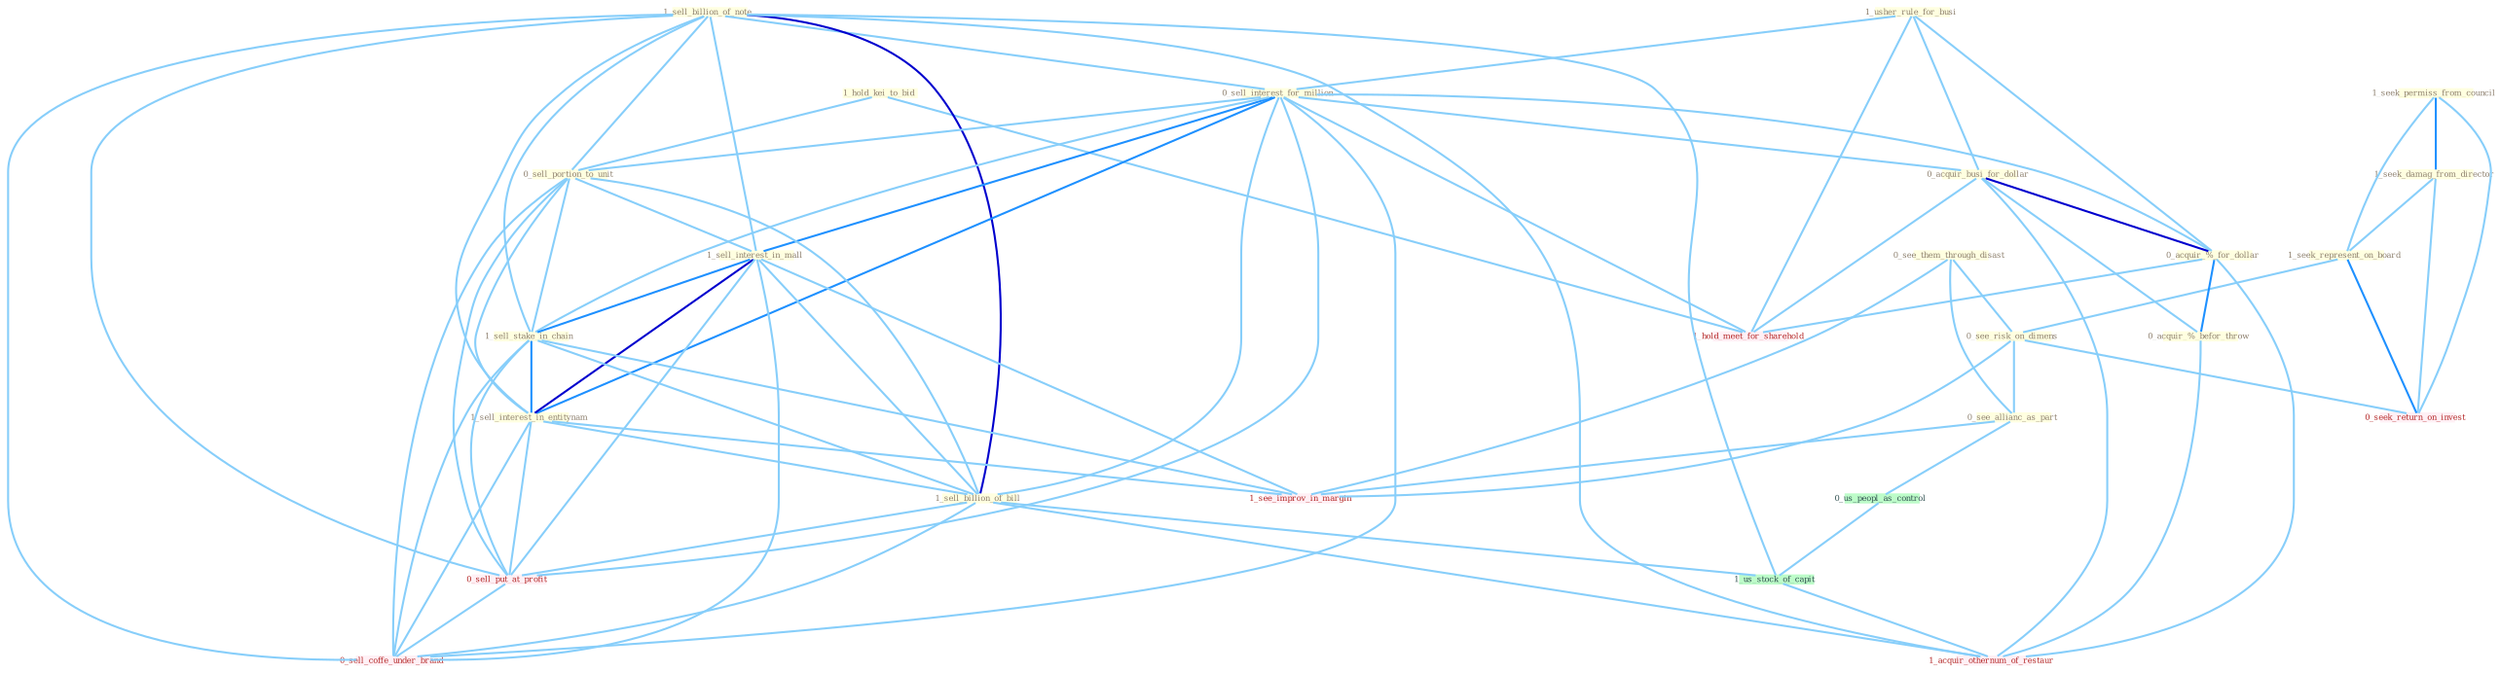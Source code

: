 Graph G{ 
    node
    [shape=polygon,style=filled,width=.5,height=.06,color="#BDFCC9",fixedsize=true,fontsize=4,
    fontcolor="#2f4f4f"];
    {node
    [color="#ffffe0", fontcolor="#8b7d6b"] "1_hold_kei_to_bid " "0_see_them_through_disast " "1_usher_rule_for_busi " "1_sell_billion_of_note " "0_sell_interest_for_million " "0_sell_portion_to_unit " "1_seek_permiss_from_council " "1_seek_damag_from_director " "1_sell_interest_in_mall " "1_sell_stake_in_chain " "1_seek_represent_on_board " "1_sell_interest_in_entitynam " "0_see_risk_on_dimens " "0_see_allianc_as_part " "0_acquir_busi_for_dollar " "0_acquir_%_for_dollar " "1_sell_billion_of_bill " "0_acquir_%_befor_throw "}
{node [color="#fff0f5", fontcolor="#b22222"] "0_sell_put_at_profit " "0_seek_return_on_invest " "1_see_improv_in_margin " "0_sell_coffe_under_brand " "1_hold_meet_for_sharehold " "1_acquir_othernum_of_restaur "}
edge [color="#B0E2FF"];

	"1_hold_kei_to_bid " -- "0_sell_portion_to_unit " [w="1", color="#87cefa" ];
	"1_hold_kei_to_bid " -- "1_hold_meet_for_sharehold " [w="1", color="#87cefa" ];
	"0_see_them_through_disast " -- "0_see_risk_on_dimens " [w="1", color="#87cefa" ];
	"0_see_them_through_disast " -- "0_see_allianc_as_part " [w="1", color="#87cefa" ];
	"0_see_them_through_disast " -- "1_see_improv_in_margin " [w="1", color="#87cefa" ];
	"1_usher_rule_for_busi " -- "0_sell_interest_for_million " [w="1", color="#87cefa" ];
	"1_usher_rule_for_busi " -- "0_acquir_busi_for_dollar " [w="1", color="#87cefa" ];
	"1_usher_rule_for_busi " -- "0_acquir_%_for_dollar " [w="1", color="#87cefa" ];
	"1_usher_rule_for_busi " -- "1_hold_meet_for_sharehold " [w="1", color="#87cefa" ];
	"1_sell_billion_of_note " -- "0_sell_interest_for_million " [w="1", color="#87cefa" ];
	"1_sell_billion_of_note " -- "0_sell_portion_to_unit " [w="1", color="#87cefa" ];
	"1_sell_billion_of_note " -- "1_sell_interest_in_mall " [w="1", color="#87cefa" ];
	"1_sell_billion_of_note " -- "1_sell_stake_in_chain " [w="1", color="#87cefa" ];
	"1_sell_billion_of_note " -- "1_sell_interest_in_entitynam " [w="1", color="#87cefa" ];
	"1_sell_billion_of_note " -- "1_sell_billion_of_bill " [w="3", color="#0000cd" , len=0.6];
	"1_sell_billion_of_note " -- "0_sell_put_at_profit " [w="1", color="#87cefa" ];
	"1_sell_billion_of_note " -- "1_us_stock_of_capit " [w="1", color="#87cefa" ];
	"1_sell_billion_of_note " -- "0_sell_coffe_under_brand " [w="1", color="#87cefa" ];
	"1_sell_billion_of_note " -- "1_acquir_othernum_of_restaur " [w="1", color="#87cefa" ];
	"0_sell_interest_for_million " -- "0_sell_portion_to_unit " [w="1", color="#87cefa" ];
	"0_sell_interest_for_million " -- "1_sell_interest_in_mall " [w="2", color="#1e90ff" , len=0.8];
	"0_sell_interest_for_million " -- "1_sell_stake_in_chain " [w="1", color="#87cefa" ];
	"0_sell_interest_for_million " -- "1_sell_interest_in_entitynam " [w="2", color="#1e90ff" , len=0.8];
	"0_sell_interest_for_million " -- "0_acquir_busi_for_dollar " [w="1", color="#87cefa" ];
	"0_sell_interest_for_million " -- "0_acquir_%_for_dollar " [w="1", color="#87cefa" ];
	"0_sell_interest_for_million " -- "1_sell_billion_of_bill " [w="1", color="#87cefa" ];
	"0_sell_interest_for_million " -- "0_sell_put_at_profit " [w="1", color="#87cefa" ];
	"0_sell_interest_for_million " -- "0_sell_coffe_under_brand " [w="1", color="#87cefa" ];
	"0_sell_interest_for_million " -- "1_hold_meet_for_sharehold " [w="1", color="#87cefa" ];
	"0_sell_portion_to_unit " -- "1_sell_interest_in_mall " [w="1", color="#87cefa" ];
	"0_sell_portion_to_unit " -- "1_sell_stake_in_chain " [w="1", color="#87cefa" ];
	"0_sell_portion_to_unit " -- "1_sell_interest_in_entitynam " [w="1", color="#87cefa" ];
	"0_sell_portion_to_unit " -- "1_sell_billion_of_bill " [w="1", color="#87cefa" ];
	"0_sell_portion_to_unit " -- "0_sell_put_at_profit " [w="1", color="#87cefa" ];
	"0_sell_portion_to_unit " -- "0_sell_coffe_under_brand " [w="1", color="#87cefa" ];
	"1_seek_permiss_from_council " -- "1_seek_damag_from_director " [w="2", color="#1e90ff" , len=0.8];
	"1_seek_permiss_from_council " -- "1_seek_represent_on_board " [w="1", color="#87cefa" ];
	"1_seek_permiss_from_council " -- "0_seek_return_on_invest " [w="1", color="#87cefa" ];
	"1_seek_damag_from_director " -- "1_seek_represent_on_board " [w="1", color="#87cefa" ];
	"1_seek_damag_from_director " -- "0_seek_return_on_invest " [w="1", color="#87cefa" ];
	"1_sell_interest_in_mall " -- "1_sell_stake_in_chain " [w="2", color="#1e90ff" , len=0.8];
	"1_sell_interest_in_mall " -- "1_sell_interest_in_entitynam " [w="3", color="#0000cd" , len=0.6];
	"1_sell_interest_in_mall " -- "1_sell_billion_of_bill " [w="1", color="#87cefa" ];
	"1_sell_interest_in_mall " -- "0_sell_put_at_profit " [w="1", color="#87cefa" ];
	"1_sell_interest_in_mall " -- "1_see_improv_in_margin " [w="1", color="#87cefa" ];
	"1_sell_interest_in_mall " -- "0_sell_coffe_under_brand " [w="1", color="#87cefa" ];
	"1_sell_stake_in_chain " -- "1_sell_interest_in_entitynam " [w="2", color="#1e90ff" , len=0.8];
	"1_sell_stake_in_chain " -- "1_sell_billion_of_bill " [w="1", color="#87cefa" ];
	"1_sell_stake_in_chain " -- "0_sell_put_at_profit " [w="1", color="#87cefa" ];
	"1_sell_stake_in_chain " -- "1_see_improv_in_margin " [w="1", color="#87cefa" ];
	"1_sell_stake_in_chain " -- "0_sell_coffe_under_brand " [w="1", color="#87cefa" ];
	"1_seek_represent_on_board " -- "0_see_risk_on_dimens " [w="1", color="#87cefa" ];
	"1_seek_represent_on_board " -- "0_seek_return_on_invest " [w="2", color="#1e90ff" , len=0.8];
	"1_sell_interest_in_entitynam " -- "1_sell_billion_of_bill " [w="1", color="#87cefa" ];
	"1_sell_interest_in_entitynam " -- "0_sell_put_at_profit " [w="1", color="#87cefa" ];
	"1_sell_interest_in_entitynam " -- "1_see_improv_in_margin " [w="1", color="#87cefa" ];
	"1_sell_interest_in_entitynam " -- "0_sell_coffe_under_brand " [w="1", color="#87cefa" ];
	"0_see_risk_on_dimens " -- "0_see_allianc_as_part " [w="1", color="#87cefa" ];
	"0_see_risk_on_dimens " -- "0_seek_return_on_invest " [w="1", color="#87cefa" ];
	"0_see_risk_on_dimens " -- "1_see_improv_in_margin " [w="1", color="#87cefa" ];
	"0_see_allianc_as_part " -- "0_us_peopl_as_control " [w="1", color="#87cefa" ];
	"0_see_allianc_as_part " -- "1_see_improv_in_margin " [w="1", color="#87cefa" ];
	"0_acquir_busi_for_dollar " -- "0_acquir_%_for_dollar " [w="3", color="#0000cd" , len=0.6];
	"0_acquir_busi_for_dollar " -- "0_acquir_%_befor_throw " [w="1", color="#87cefa" ];
	"0_acquir_busi_for_dollar " -- "1_hold_meet_for_sharehold " [w="1", color="#87cefa" ];
	"0_acquir_busi_for_dollar " -- "1_acquir_othernum_of_restaur " [w="1", color="#87cefa" ];
	"0_acquir_%_for_dollar " -- "0_acquir_%_befor_throw " [w="2", color="#1e90ff" , len=0.8];
	"0_acquir_%_for_dollar " -- "1_hold_meet_for_sharehold " [w="1", color="#87cefa" ];
	"0_acquir_%_for_dollar " -- "1_acquir_othernum_of_restaur " [w="1", color="#87cefa" ];
	"1_sell_billion_of_bill " -- "0_sell_put_at_profit " [w="1", color="#87cefa" ];
	"1_sell_billion_of_bill " -- "1_us_stock_of_capit " [w="1", color="#87cefa" ];
	"1_sell_billion_of_bill " -- "0_sell_coffe_under_brand " [w="1", color="#87cefa" ];
	"1_sell_billion_of_bill " -- "1_acquir_othernum_of_restaur " [w="1", color="#87cefa" ];
	"0_acquir_%_befor_throw " -- "1_acquir_othernum_of_restaur " [w="1", color="#87cefa" ];
	"0_us_peopl_as_control " -- "1_us_stock_of_capit " [w="1", color="#87cefa" ];
	"0_sell_put_at_profit " -- "0_sell_coffe_under_brand " [w="1", color="#87cefa" ];
	"1_us_stock_of_capit " -- "1_acquir_othernum_of_restaur " [w="1", color="#87cefa" ];
}